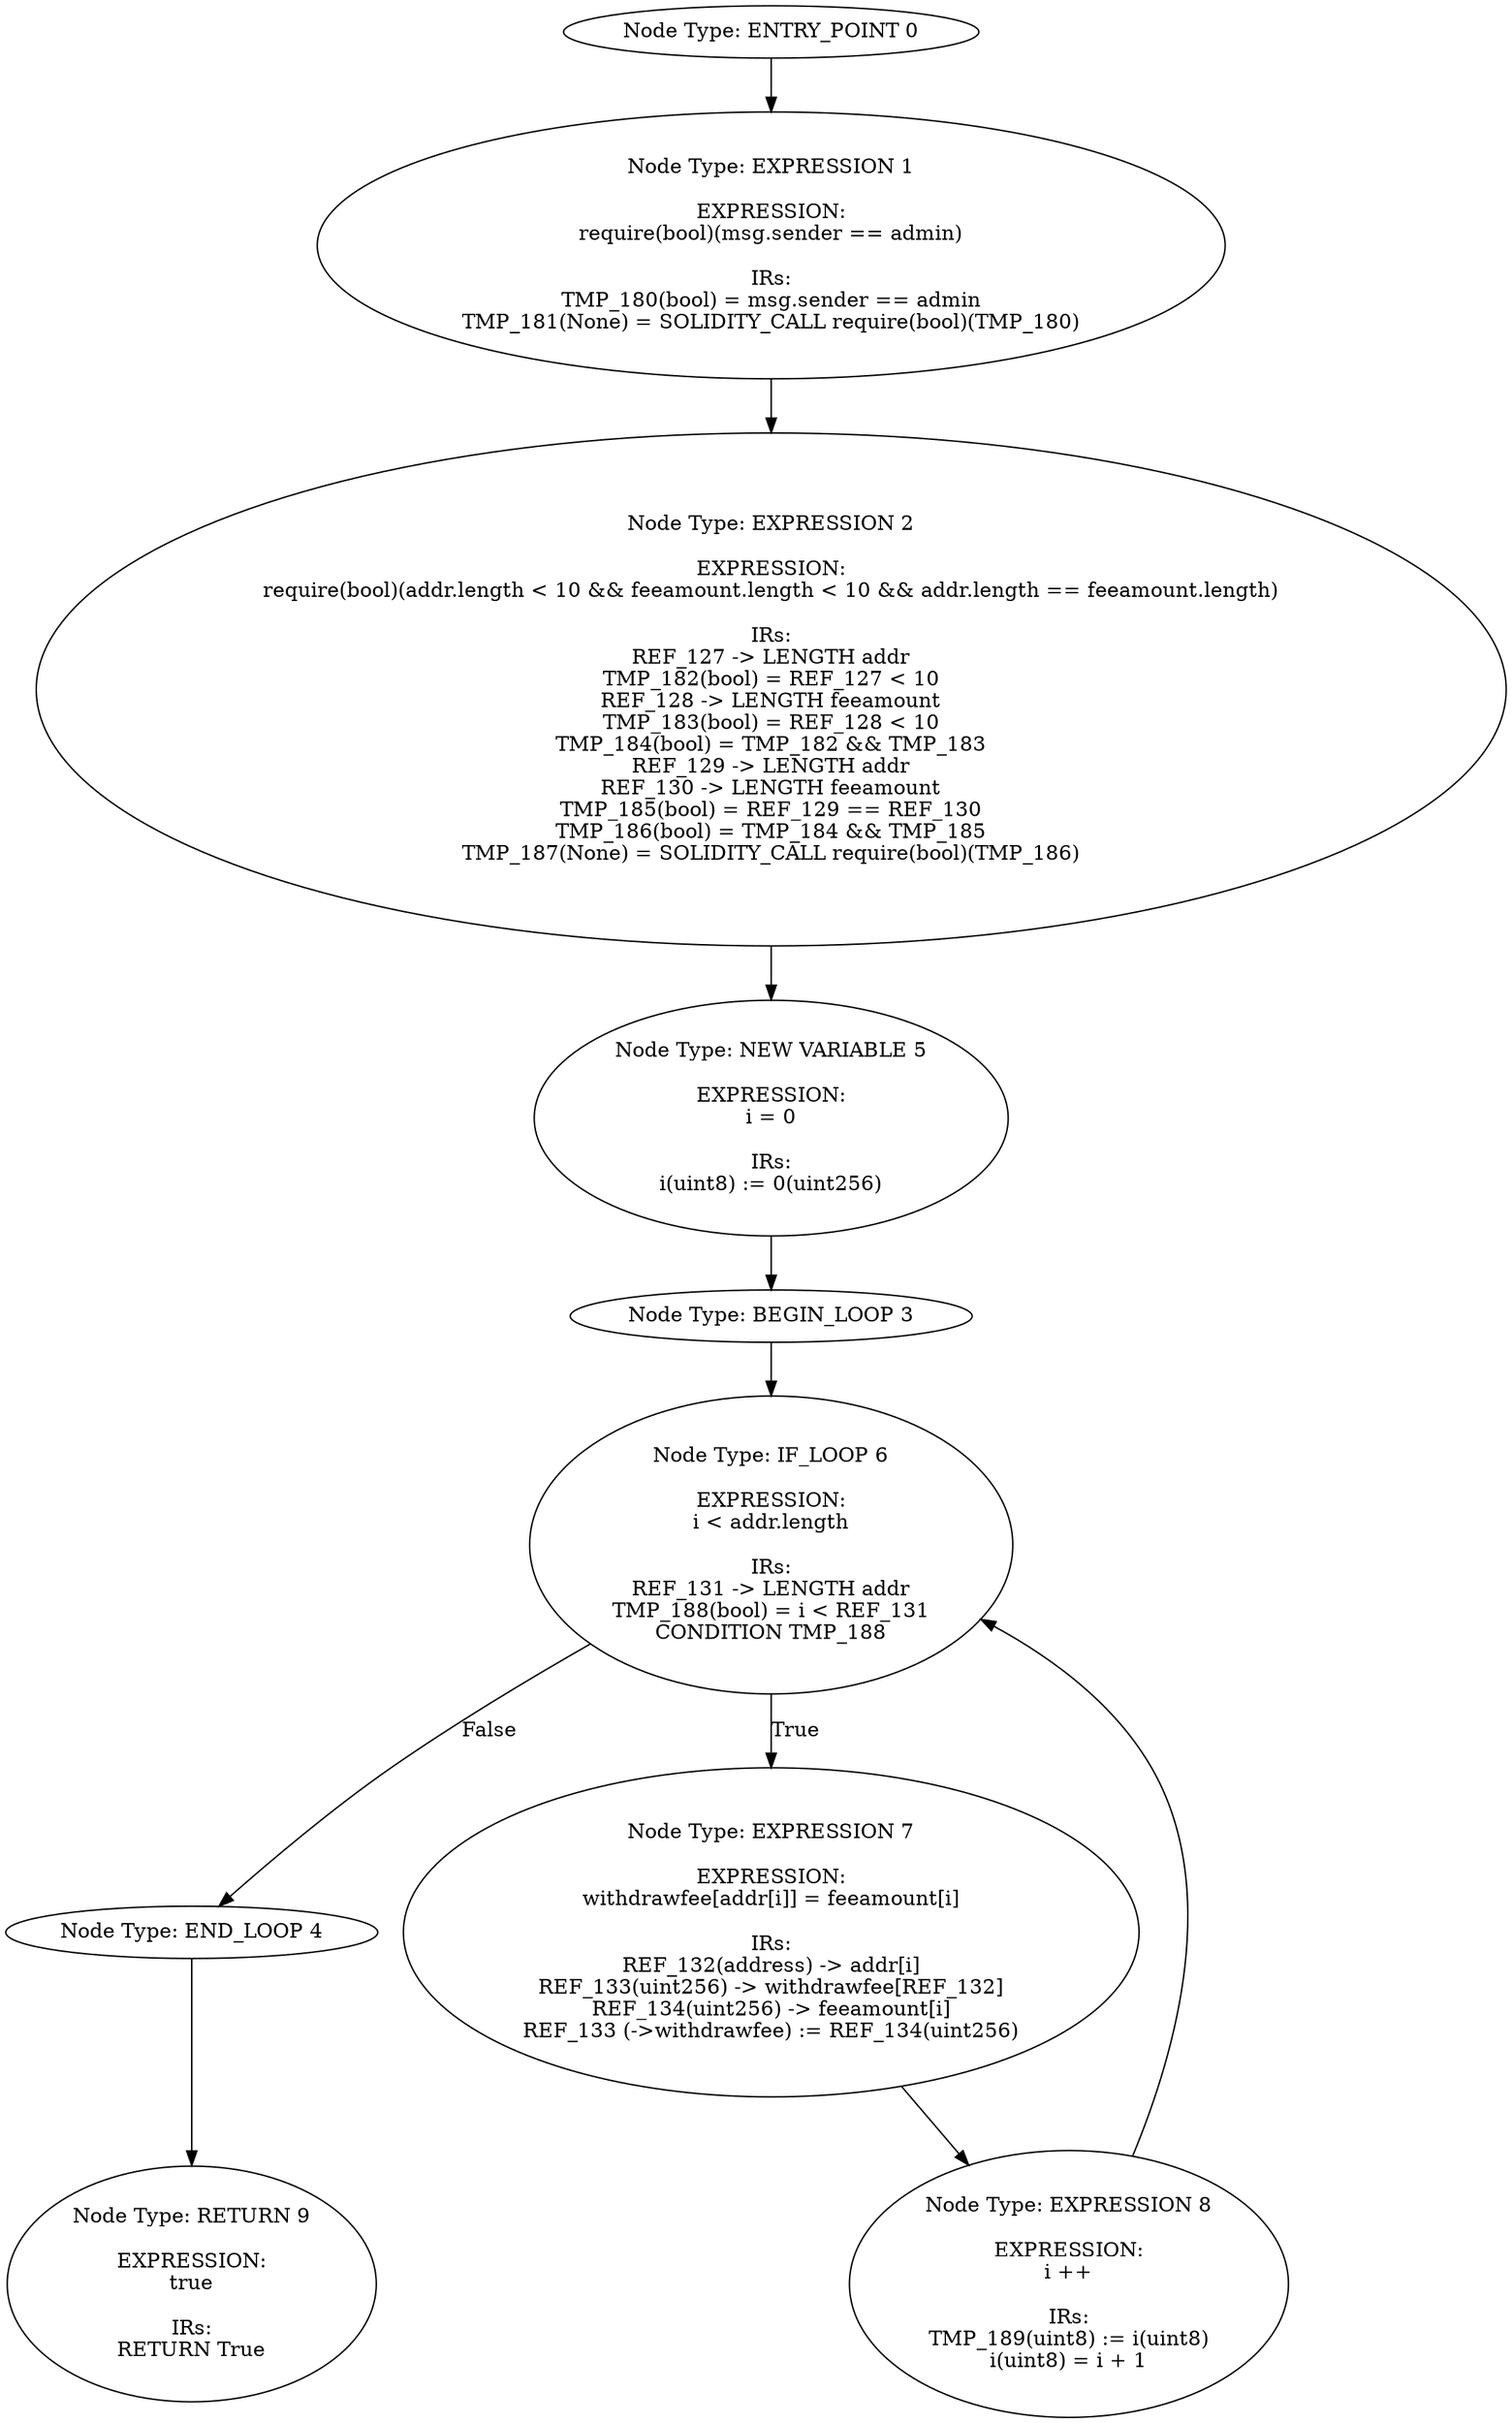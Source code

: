 digraph{
0[label="Node Type: ENTRY_POINT 0
"];
0->1;
1[label="Node Type: EXPRESSION 1

EXPRESSION:
require(bool)(msg.sender == admin)

IRs:
TMP_180(bool) = msg.sender == admin
TMP_181(None) = SOLIDITY_CALL require(bool)(TMP_180)"];
1->2;
2[label="Node Type: EXPRESSION 2

EXPRESSION:
require(bool)(addr.length < 10 && feeamount.length < 10 && addr.length == feeamount.length)

IRs:
REF_127 -> LENGTH addr
TMP_182(bool) = REF_127 < 10
REF_128 -> LENGTH feeamount
TMP_183(bool) = REF_128 < 10
TMP_184(bool) = TMP_182 && TMP_183
REF_129 -> LENGTH addr
REF_130 -> LENGTH feeamount
TMP_185(bool) = REF_129 == REF_130
TMP_186(bool) = TMP_184 && TMP_185
TMP_187(None) = SOLIDITY_CALL require(bool)(TMP_186)"];
2->5;
3[label="Node Type: BEGIN_LOOP 3
"];
3->6;
4[label="Node Type: END_LOOP 4
"];
4->9;
5[label="Node Type: NEW VARIABLE 5

EXPRESSION:
i = 0

IRs:
i(uint8) := 0(uint256)"];
5->3;
6[label="Node Type: IF_LOOP 6

EXPRESSION:
i < addr.length

IRs:
REF_131 -> LENGTH addr
TMP_188(bool) = i < REF_131
CONDITION TMP_188"];
6->7[label="True"];
6->4[label="False"];
7[label="Node Type: EXPRESSION 7

EXPRESSION:
withdrawfee[addr[i]] = feeamount[i]

IRs:
REF_132(address) -> addr[i]
REF_133(uint256) -> withdrawfee[REF_132]
REF_134(uint256) -> feeamount[i]
REF_133 (->withdrawfee) := REF_134(uint256)"];
7->8;
8[label="Node Type: EXPRESSION 8

EXPRESSION:
i ++

IRs:
TMP_189(uint8) := i(uint8)
i(uint8) = i + 1"];
8->6;
9[label="Node Type: RETURN 9

EXPRESSION:
true

IRs:
RETURN True"];
}
